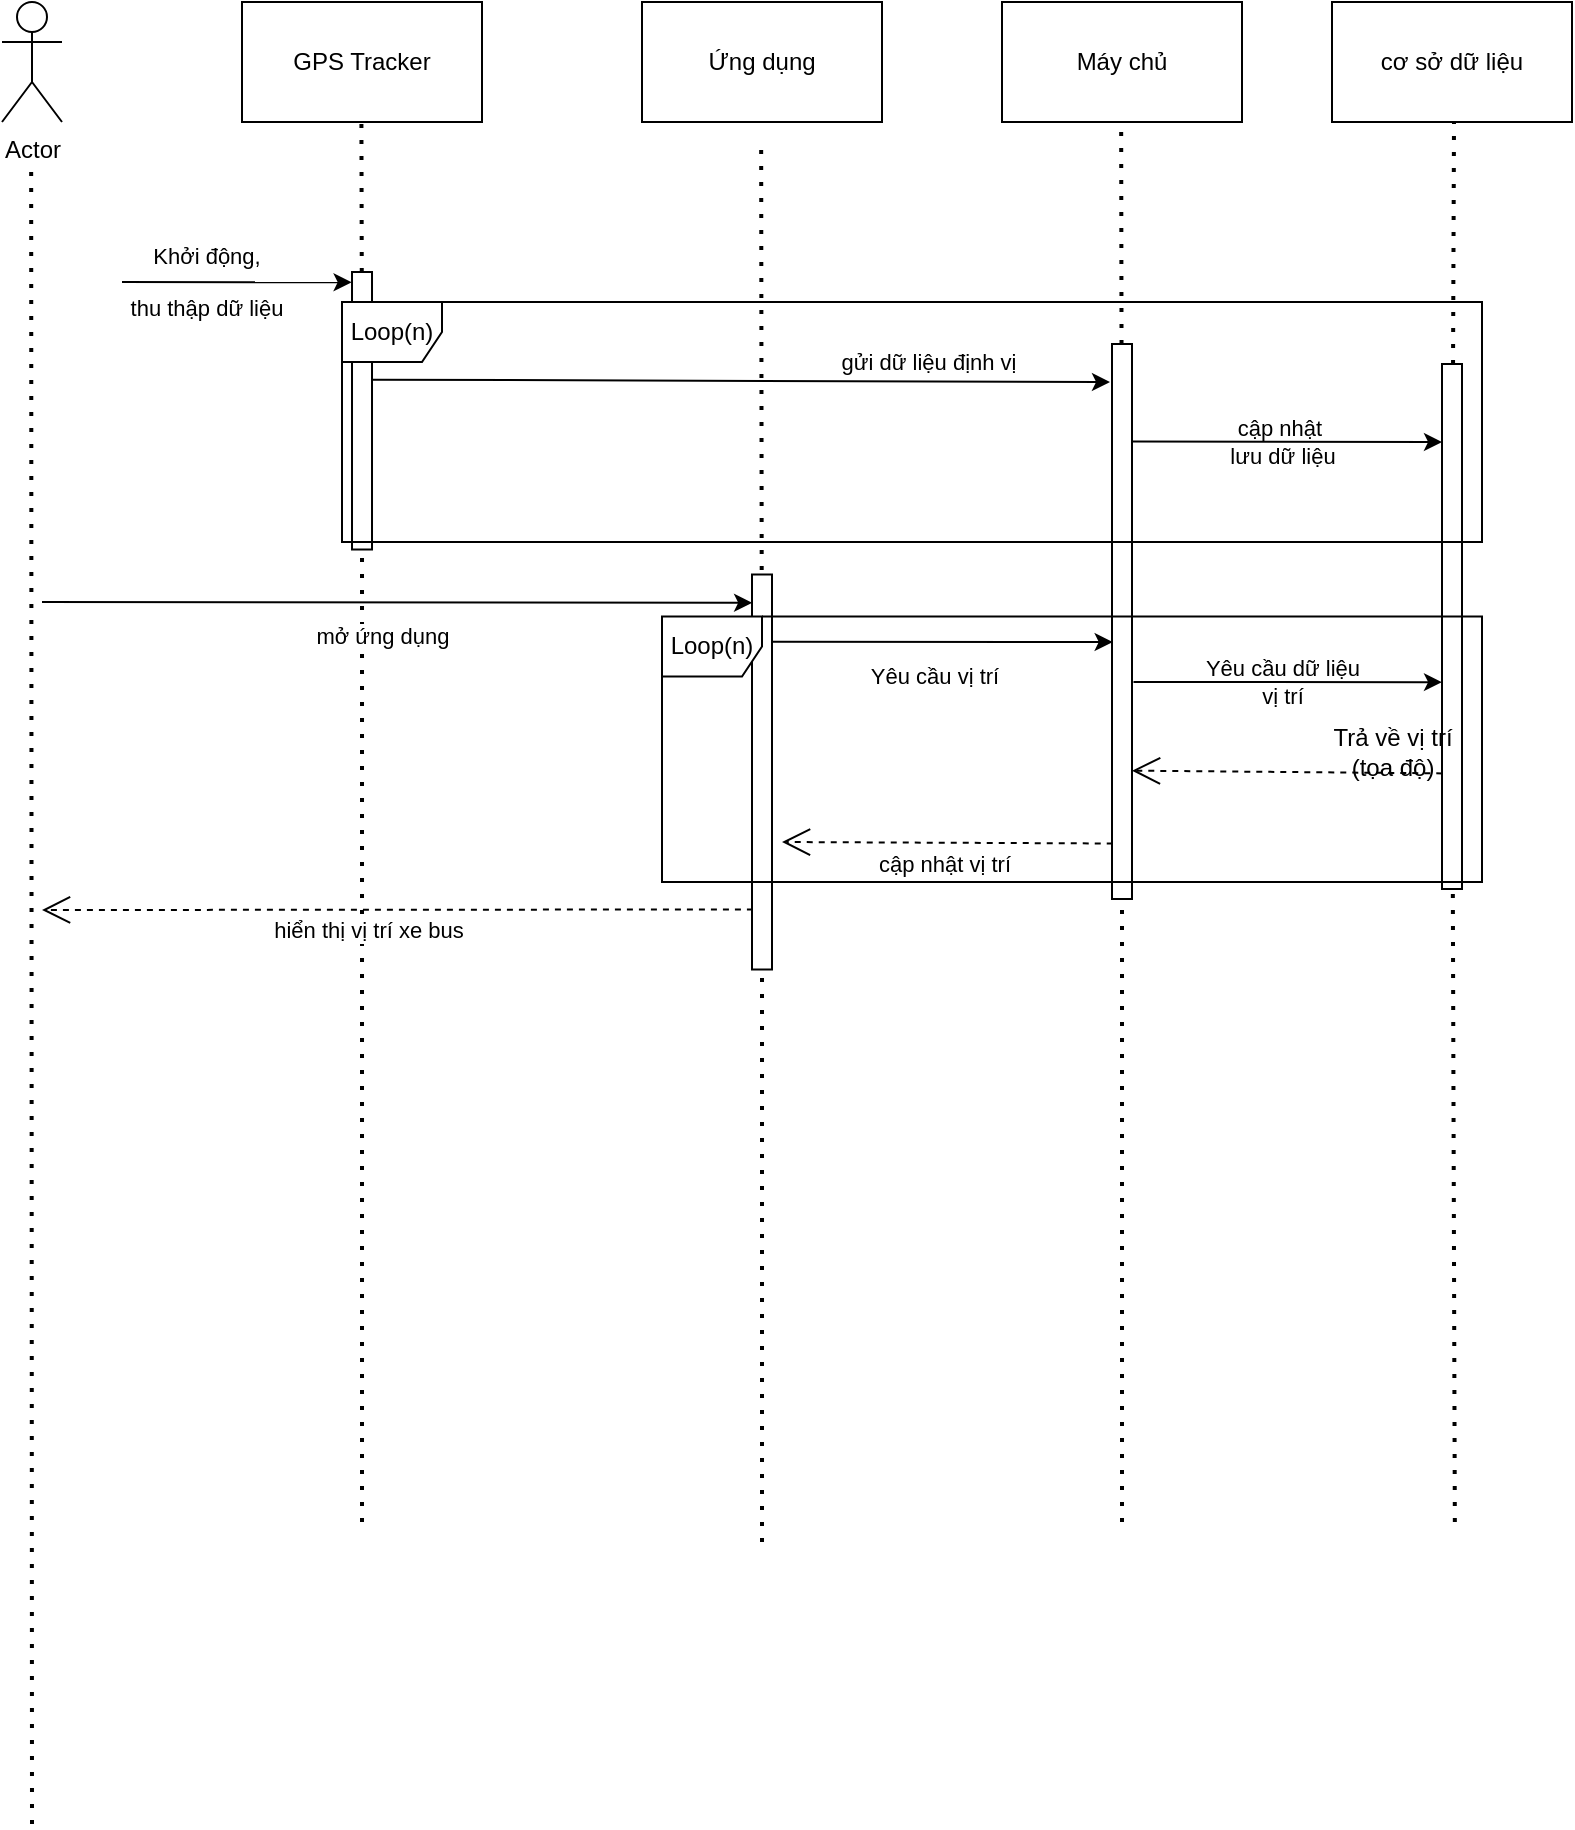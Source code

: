 <mxfile version="28.2.4">
  <diagram name="Page-1" id="3JiWjzpKVOVkBj4UIF3N">
    <mxGraphModel dx="1001" dy="570" grid="1" gridSize="10" guides="1" tooltips="1" connect="1" arrows="1" fold="1" page="1" pageScale="1" pageWidth="827" pageHeight="1169" math="0" shadow="0">
      <root>
        <mxCell id="0" />
        <mxCell id="1" parent="0" />
        <mxCell id="3AIhQG7OSGxcIVo58lJs-4" value="GPS Tracker" style="rounded=0;whiteSpace=wrap;html=1;" vertex="1" parent="1">
          <mxGeometry x="220" y="20" width="120" height="60" as="geometry" />
        </mxCell>
        <mxCell id="3AIhQG7OSGxcIVo58lJs-6" value="Actor&lt;div&gt;&lt;br&gt;&lt;/div&gt;" style="shape=umlActor;verticalLabelPosition=bottom;verticalAlign=top;html=1;outlineConnect=0;" vertex="1" parent="1">
          <mxGeometry x="100" y="20" width="30" height="60" as="geometry" />
        </mxCell>
        <mxCell id="3AIhQG7OSGxcIVo58lJs-7" value="Máy chủ" style="rounded=0;whiteSpace=wrap;html=1;" vertex="1" parent="1">
          <mxGeometry x="600" y="20" width="120" height="60" as="geometry" />
        </mxCell>
        <mxCell id="3AIhQG7OSGxcIVo58lJs-8" value="cơ sở dữ liệu" style="rounded=0;whiteSpace=wrap;html=1;" vertex="1" parent="1">
          <mxGeometry x="765" y="20" width="120" height="60" as="geometry" />
        </mxCell>
        <mxCell id="3AIhQG7OSGxcIVo58lJs-9" value="Ứng dụng" style="rounded=0;whiteSpace=wrap;html=1;" vertex="1" parent="1">
          <mxGeometry x="420" y="20" width="120" height="60" as="geometry" />
        </mxCell>
        <mxCell id="3AIhQG7OSGxcIVo58lJs-14" value="" style="endArrow=none;dashed=1;html=1;dashPattern=1 3;strokeWidth=2;rounded=0;" edge="1" parent="1">
          <mxGeometry width="50" height="50" relative="1" as="geometry">
            <mxPoint x="115" y="931" as="sourcePoint" />
            <mxPoint x="114.58" y="100" as="targetPoint" />
          </mxGeometry>
        </mxCell>
        <mxCell id="3AIhQG7OSGxcIVo58lJs-16" value="" style="endArrow=none;dashed=1;html=1;dashPattern=1 3;strokeWidth=2;rounded=0;" edge="1" parent="1">
          <mxGeometry width="50" height="50" relative="1" as="geometry">
            <mxPoint x="279.885" y="155" as="sourcePoint" />
            <mxPoint x="279.71" y="80" as="targetPoint" />
          </mxGeometry>
        </mxCell>
        <mxCell id="3AIhQG7OSGxcIVo58lJs-17" value="" style="endArrow=none;dashed=1;html=1;dashPattern=1 3;strokeWidth=2;rounded=0;" edge="1" parent="1">
          <mxGeometry width="50" height="50" relative="1" as="geometry">
            <mxPoint x="479.868" y="320" as="sourcePoint" />
            <mxPoint x="479.58" y="90" as="targetPoint" />
          </mxGeometry>
        </mxCell>
        <mxCell id="3AIhQG7OSGxcIVo58lJs-18" value="" style="endArrow=none;dashed=1;html=1;dashPattern=1 3;strokeWidth=2;rounded=0;" edge="1" parent="1" source="3AIhQG7OSGxcIVo58lJs-30">
          <mxGeometry width="50" height="50" relative="1" as="geometry">
            <mxPoint x="660.0" y="780" as="sourcePoint" />
            <mxPoint x="659.58" y="80" as="targetPoint" />
          </mxGeometry>
        </mxCell>
        <mxCell id="3AIhQG7OSGxcIVo58lJs-19" value="" style="endArrow=none;dashed=1;html=1;dashPattern=1 3;strokeWidth=2;rounded=0;" edge="1" parent="1" source="3AIhQG7OSGxcIVo58lJs-35">
          <mxGeometry width="50" height="50" relative="1" as="geometry">
            <mxPoint x="826.42" y="780" as="sourcePoint" />
            <mxPoint x="826" y="80" as="targetPoint" />
          </mxGeometry>
        </mxCell>
        <mxCell id="3AIhQG7OSGxcIVo58lJs-22" value="" style="endArrow=classic;html=1;rounded=0;shadow=0;flowAnimation=0;entryX=0.072;entryY=1.019;entryDx=0;entryDy=0;entryPerimeter=0;" edge="1" parent="1">
          <mxGeometry width="50" height="50" relative="1" as="geometry">
            <mxPoint x="160" y="160" as="sourcePoint" />
            <mxPoint x="274.81" y="160.12" as="targetPoint" />
          </mxGeometry>
        </mxCell>
        <mxCell id="3AIhQG7OSGxcIVo58lJs-23" value="Khởi động,&lt;div&gt;&lt;br&gt;&lt;/div&gt;&lt;div&gt;thu thập dữ liệu&lt;/div&gt;" style="edgeLabel;html=1;align=center;verticalAlign=middle;resizable=0;points=[];labelBackgroundColor=none;" vertex="1" connectable="0" parent="3AIhQG7OSGxcIVo58lJs-22">
          <mxGeometry x="-0.271" y="1" relative="1" as="geometry">
            <mxPoint y="1" as="offset" />
          </mxGeometry>
        </mxCell>
        <mxCell id="3AIhQG7OSGxcIVo58lJs-25" value="" style="endArrow=none;dashed=1;html=1;dashPattern=1 3;strokeWidth=2;rounded=0;" edge="1" parent="1" target="3AIhQG7OSGxcIVo58lJs-24">
          <mxGeometry width="50" height="50" relative="1" as="geometry">
            <mxPoint x="280" y="780" as="sourcePoint" />
            <mxPoint x="279.58" y="80" as="targetPoint" />
          </mxGeometry>
        </mxCell>
        <mxCell id="3AIhQG7OSGxcIVo58lJs-24" value="" style="rounded=0;whiteSpace=wrap;html=1;rotation=90;fillColor=default;" vertex="1" parent="1">
          <mxGeometry x="210.63" y="219.38" width="138.75" height="10" as="geometry" />
        </mxCell>
        <mxCell id="3AIhQG7OSGxcIVo58lJs-29" value="" style="endArrow=none;dashed=1;html=1;dashPattern=1 3;strokeWidth=2;rounded=0;" edge="1" parent="1" source="3AIhQG7OSGxcIVo58lJs-62">
          <mxGeometry width="50" height="50" relative="1" as="geometry">
            <mxPoint x="480" y="790" as="sourcePoint" />
            <mxPoint x="480" y="320" as="targetPoint" />
          </mxGeometry>
        </mxCell>
        <mxCell id="3AIhQG7OSGxcIVo58lJs-31" value="" style="endArrow=none;dashed=1;html=1;dashPattern=1 3;strokeWidth=2;rounded=0;" edge="1" parent="1" target="3AIhQG7OSGxcIVo58lJs-30">
          <mxGeometry width="50" height="50" relative="1" as="geometry">
            <mxPoint x="660.0" y="780" as="sourcePoint" />
            <mxPoint x="659.58" y="80" as="targetPoint" />
          </mxGeometry>
        </mxCell>
        <mxCell id="3AIhQG7OSGxcIVo58lJs-30" value="" style="rounded=0;whiteSpace=wrap;html=1;rotation=90;gradientColor=none;strokeColor=default;fillColor=default;fontColor=default;" vertex="1" parent="1">
          <mxGeometry x="521.25" y="324.75" width="277.5" height="10" as="geometry" />
        </mxCell>
        <mxCell id="3AIhQG7OSGxcIVo58lJs-36" value="" style="endArrow=none;dashed=1;html=1;dashPattern=1 3;strokeWidth=2;rounded=0;" edge="1" parent="1" target="3AIhQG7OSGxcIVo58lJs-35">
          <mxGeometry width="50" height="50" relative="1" as="geometry">
            <mxPoint x="826.42" y="780" as="sourcePoint" />
            <mxPoint x="826" y="80" as="targetPoint" />
          </mxGeometry>
        </mxCell>
        <mxCell id="3AIhQG7OSGxcIVo58lJs-35" value="" style="rounded=0;whiteSpace=wrap;html=1;rotation=90;" vertex="1" parent="1">
          <mxGeometry x="693.75" y="327.25" width="262.5" height="10" as="geometry" />
        </mxCell>
        <mxCell id="3AIhQG7OSGxcIVo58lJs-39" value="" style="endArrow=classic;html=1;rounded=0;shadow=0;flowAnimation=0;exitX=0.25;exitY=0;exitDx=0;exitDy=0;" edge="1" parent="1">
          <mxGeometry width="50" height="50" relative="1" as="geometry">
            <mxPoint x="665" y="239.75" as="sourcePoint" />
            <mxPoint x="820" y="240" as="targetPoint" />
          </mxGeometry>
        </mxCell>
        <mxCell id="3AIhQG7OSGxcIVo58lJs-41" value="&lt;div&gt;cập nhật&amp;nbsp;&lt;/div&gt;&lt;div&gt;lưu dữ liệu&lt;/div&gt;" style="edgeLabel;html=1;align=center;verticalAlign=middle;resizable=0;points=[];labelBackgroundColor=none;" vertex="1" connectable="0" parent="3AIhQG7OSGxcIVo58lJs-39">
          <mxGeometry x="-0.341" relative="1" as="geometry">
            <mxPoint x="24" as="offset" />
          </mxGeometry>
        </mxCell>
        <mxCell id="3AIhQG7OSGxcIVo58lJs-53" value="&lt;div&gt;&lt;br&gt;&lt;/div&gt;loop" style="text;html=1;align=center;verticalAlign=middle;resizable=0;points=[];autosize=1;strokeColor=none;fillColor=none;labelBackgroundColor=none;fontColor=none;noLabel=1;" vertex="1" parent="1">
          <mxGeometry x="280" y="150" width="50" height="40" as="geometry" />
        </mxCell>
        <mxCell id="3AIhQG7OSGxcIVo58lJs-60" value="Loop(n)" style="shape=umlFrame;whiteSpace=wrap;html=1;pointerEvents=0;recursiveResize=0;container=1;collapsible=0;width=50;" vertex="1" parent="1">
          <mxGeometry x="270" y="170" width="570" height="120" as="geometry" />
        </mxCell>
        <mxCell id="3AIhQG7OSGxcIVo58lJs-26" value="" style="endArrow=classic;html=1;rounded=0;shadow=0;flowAnimation=0;exitX=0.388;exitY=0.031;exitDx=0;exitDy=0;exitPerimeter=0;" edge="1" parent="1" source="3AIhQG7OSGxcIVo58lJs-24">
          <mxGeometry width="50" height="50" relative="1" as="geometry">
            <mxPoint x="290" y="210.0" as="sourcePoint" />
            <mxPoint x="654" y="210" as="targetPoint" />
          </mxGeometry>
        </mxCell>
        <mxCell id="3AIhQG7OSGxcIVo58lJs-34" value="gửi dữ liệu định vị" style="edgeLabel;html=1;align=center;verticalAlign=middle;resizable=0;points=[];" vertex="1" connectable="0" parent="3AIhQG7OSGxcIVo58lJs-26">
          <mxGeometry x="0.544" y="3" relative="1" as="geometry">
            <mxPoint x="-7" y="-7" as="offset" />
          </mxGeometry>
        </mxCell>
        <mxCell id="3AIhQG7OSGxcIVo58lJs-63" value="" style="endArrow=none;dashed=1;html=1;dashPattern=1 3;strokeWidth=2;rounded=0;" edge="1" parent="1" target="3AIhQG7OSGxcIVo58lJs-62">
          <mxGeometry width="50" height="50" relative="1" as="geometry">
            <mxPoint x="480" y="790" as="sourcePoint" />
            <mxPoint x="480" y="320" as="targetPoint" />
          </mxGeometry>
        </mxCell>
        <mxCell id="3AIhQG7OSGxcIVo58lJs-62" value="" style="rounded=0;whiteSpace=wrap;html=1;rotation=90;fillColor=default;" vertex="1" parent="1">
          <mxGeometry x="381.25" y="400" width="197.5" height="10" as="geometry" />
        </mxCell>
        <mxCell id="3AIhQG7OSGxcIVo58lJs-64" value="mở ứng dụng" style="endArrow=classic;html=1;rounded=0;entryX=0.34;entryY=0.994;entryDx=0;entryDy=0;entryPerimeter=0;" edge="1" parent="1">
          <mxGeometry x="-0.042" y="-17" width="50" height="50" relative="1" as="geometry">
            <mxPoint x="120" y="320" as="sourcePoint" />
            <mxPoint x="475.06" y="320.4" as="targetPoint" />
            <mxPoint as="offset" />
          </mxGeometry>
        </mxCell>
        <mxCell id="3AIhQG7OSGxcIVo58lJs-65" value="Yêu cầu vị trí" style="endArrow=classic;html=1;rounded=0;exitX=0.17;exitY=0.006;exitDx=0;exitDy=0;exitPerimeter=0;entryX=0.537;entryY=0.966;entryDx=0;entryDy=0;entryPerimeter=0;" edge="1" parent="1" source="3AIhQG7OSGxcIVo58lJs-62" target="3AIhQG7OSGxcIVo58lJs-30">
          <mxGeometry x="-0.042" y="-17" width="50" height="50" relative="1" as="geometry">
            <mxPoint x="490" y="340" as="sourcePoint" />
            <mxPoint x="650" y="340" as="targetPoint" />
            <mxPoint as="offset" />
          </mxGeometry>
        </mxCell>
        <mxCell id="3AIhQG7OSGxcIVo58lJs-66" value="Yêu cầu dữ liệu&lt;div&gt;vị trí&lt;/div&gt;" style="endArrow=classic;html=1;rounded=0;exitX=0.609;exitY=-0.074;exitDx=0;exitDy=0;exitPerimeter=0;entryX=0.606;entryY=1;entryDx=0;entryDy=0;entryPerimeter=0;fontColor=default;labelBackgroundColor=none;" edge="1" parent="1" source="3AIhQG7OSGxcIVo58lJs-30" target="3AIhQG7OSGxcIVo58lJs-35">
          <mxGeometry x="-0.037" width="50" height="50" relative="1" as="geometry">
            <mxPoint x="675" y="360" as="sourcePoint" />
            <mxPoint x="765" y="360" as="targetPoint" />
            <mxPoint as="offset" />
          </mxGeometry>
        </mxCell>
        <mxCell id="3AIhQG7OSGxcIVo58lJs-69" value="" style="endArrow=open;endSize=12;dashed=1;html=1;rounded=0;entryX=0.75;entryY=0;entryDx=0;entryDy=0;exitX=0.76;exitY=0.986;exitDx=0;exitDy=0;exitPerimeter=0;" edge="1" parent="1">
          <mxGeometry x="1" y="22" width="160" relative="1" as="geometry">
            <mxPoint x="820.14" y="405.69" as="sourcePoint" />
            <mxPoint x="665" y="404.315" as="targetPoint" />
            <mxPoint x="10" y="10" as="offset" />
          </mxGeometry>
        </mxCell>
        <mxCell id="3AIhQG7OSGxcIVo58lJs-71" value="" style="endArrow=open;endSize=12;dashed=1;html=1;rounded=0;exitX=0.9;exitY=0.963;exitDx=0;exitDy=0;exitPerimeter=0;" edge="1" parent="1" source="3AIhQG7OSGxcIVo58lJs-30">
          <mxGeometry x="1" y="22" width="160" relative="1" as="geometry">
            <mxPoint x="645.14" y="441.375" as="sourcePoint" />
            <mxPoint x="490" y="440" as="targetPoint" />
            <mxPoint x="10" y="10" as="offset" />
          </mxGeometry>
        </mxCell>
        <mxCell id="3AIhQG7OSGxcIVo58lJs-72" value="cập nhật vị trí" style="edgeLabel;html=1;align=center;verticalAlign=middle;resizable=0;points=[];" vertex="1" connectable="0" parent="3AIhQG7OSGxcIVo58lJs-71">
          <mxGeometry x="0.137" y="-3" relative="1" as="geometry">
            <mxPoint x="9" y="13" as="offset" />
          </mxGeometry>
        </mxCell>
        <mxCell id="3AIhQG7OSGxcIVo58lJs-73" value="" style="endArrow=open;endSize=12;dashed=1;html=1;rounded=0;exitX=0.848;exitY=0.954;exitDx=0;exitDy=0;exitPerimeter=0;" edge="1" parent="1" source="3AIhQG7OSGxcIVo58lJs-62">
          <mxGeometry x="1" y="22" width="160" relative="1" as="geometry">
            <mxPoint x="470" y="470" as="sourcePoint" />
            <mxPoint x="120" y="474" as="targetPoint" />
            <mxPoint x="10" y="10" as="offset" />
          </mxGeometry>
        </mxCell>
        <mxCell id="3AIhQG7OSGxcIVo58lJs-74" value="hiển thị vị trí xe bus" style="edgeLabel;html=1;align=center;verticalAlign=middle;resizable=0;points=[];" vertex="1" connectable="0" parent="3AIhQG7OSGxcIVo58lJs-73">
          <mxGeometry x="0.137" y="-3" relative="1" as="geometry">
            <mxPoint x="9" y="13" as="offset" />
          </mxGeometry>
        </mxCell>
        <mxCell id="3AIhQG7OSGxcIVo58lJs-75" value="Loop(n)" style="shape=umlFrame;whiteSpace=wrap;html=1;pointerEvents=0;recursiveResize=0;container=1;collapsible=0;width=50;" vertex="1" parent="1">
          <mxGeometry x="430" y="327.25" width="410" height="132.75" as="geometry" />
        </mxCell>
        <mxCell id="3AIhQG7OSGxcIVo58lJs-70" value="Trả về &lt;span style=&quot;background-color: transparent; color: light-dark(rgb(0, 0, 0), rgb(255, 255, 255));&quot;&gt;vị trí&lt;/span&gt;&lt;div&gt;&lt;span style=&quot;background-color: transparent; color: light-dark(rgb(0, 0, 0), rgb(255, 255, 255));&quot;&gt;(tọa độ)&lt;/span&gt;&lt;/div&gt;" style="text;html=1;align=center;verticalAlign=middle;resizable=0;points=[];autosize=1;strokeColor=none;fillColor=none;" vertex="1" parent="3AIhQG7OSGxcIVo58lJs-75">
          <mxGeometry x="325" y="47.75" width="80" height="40" as="geometry" />
        </mxCell>
      </root>
    </mxGraphModel>
  </diagram>
</mxfile>
